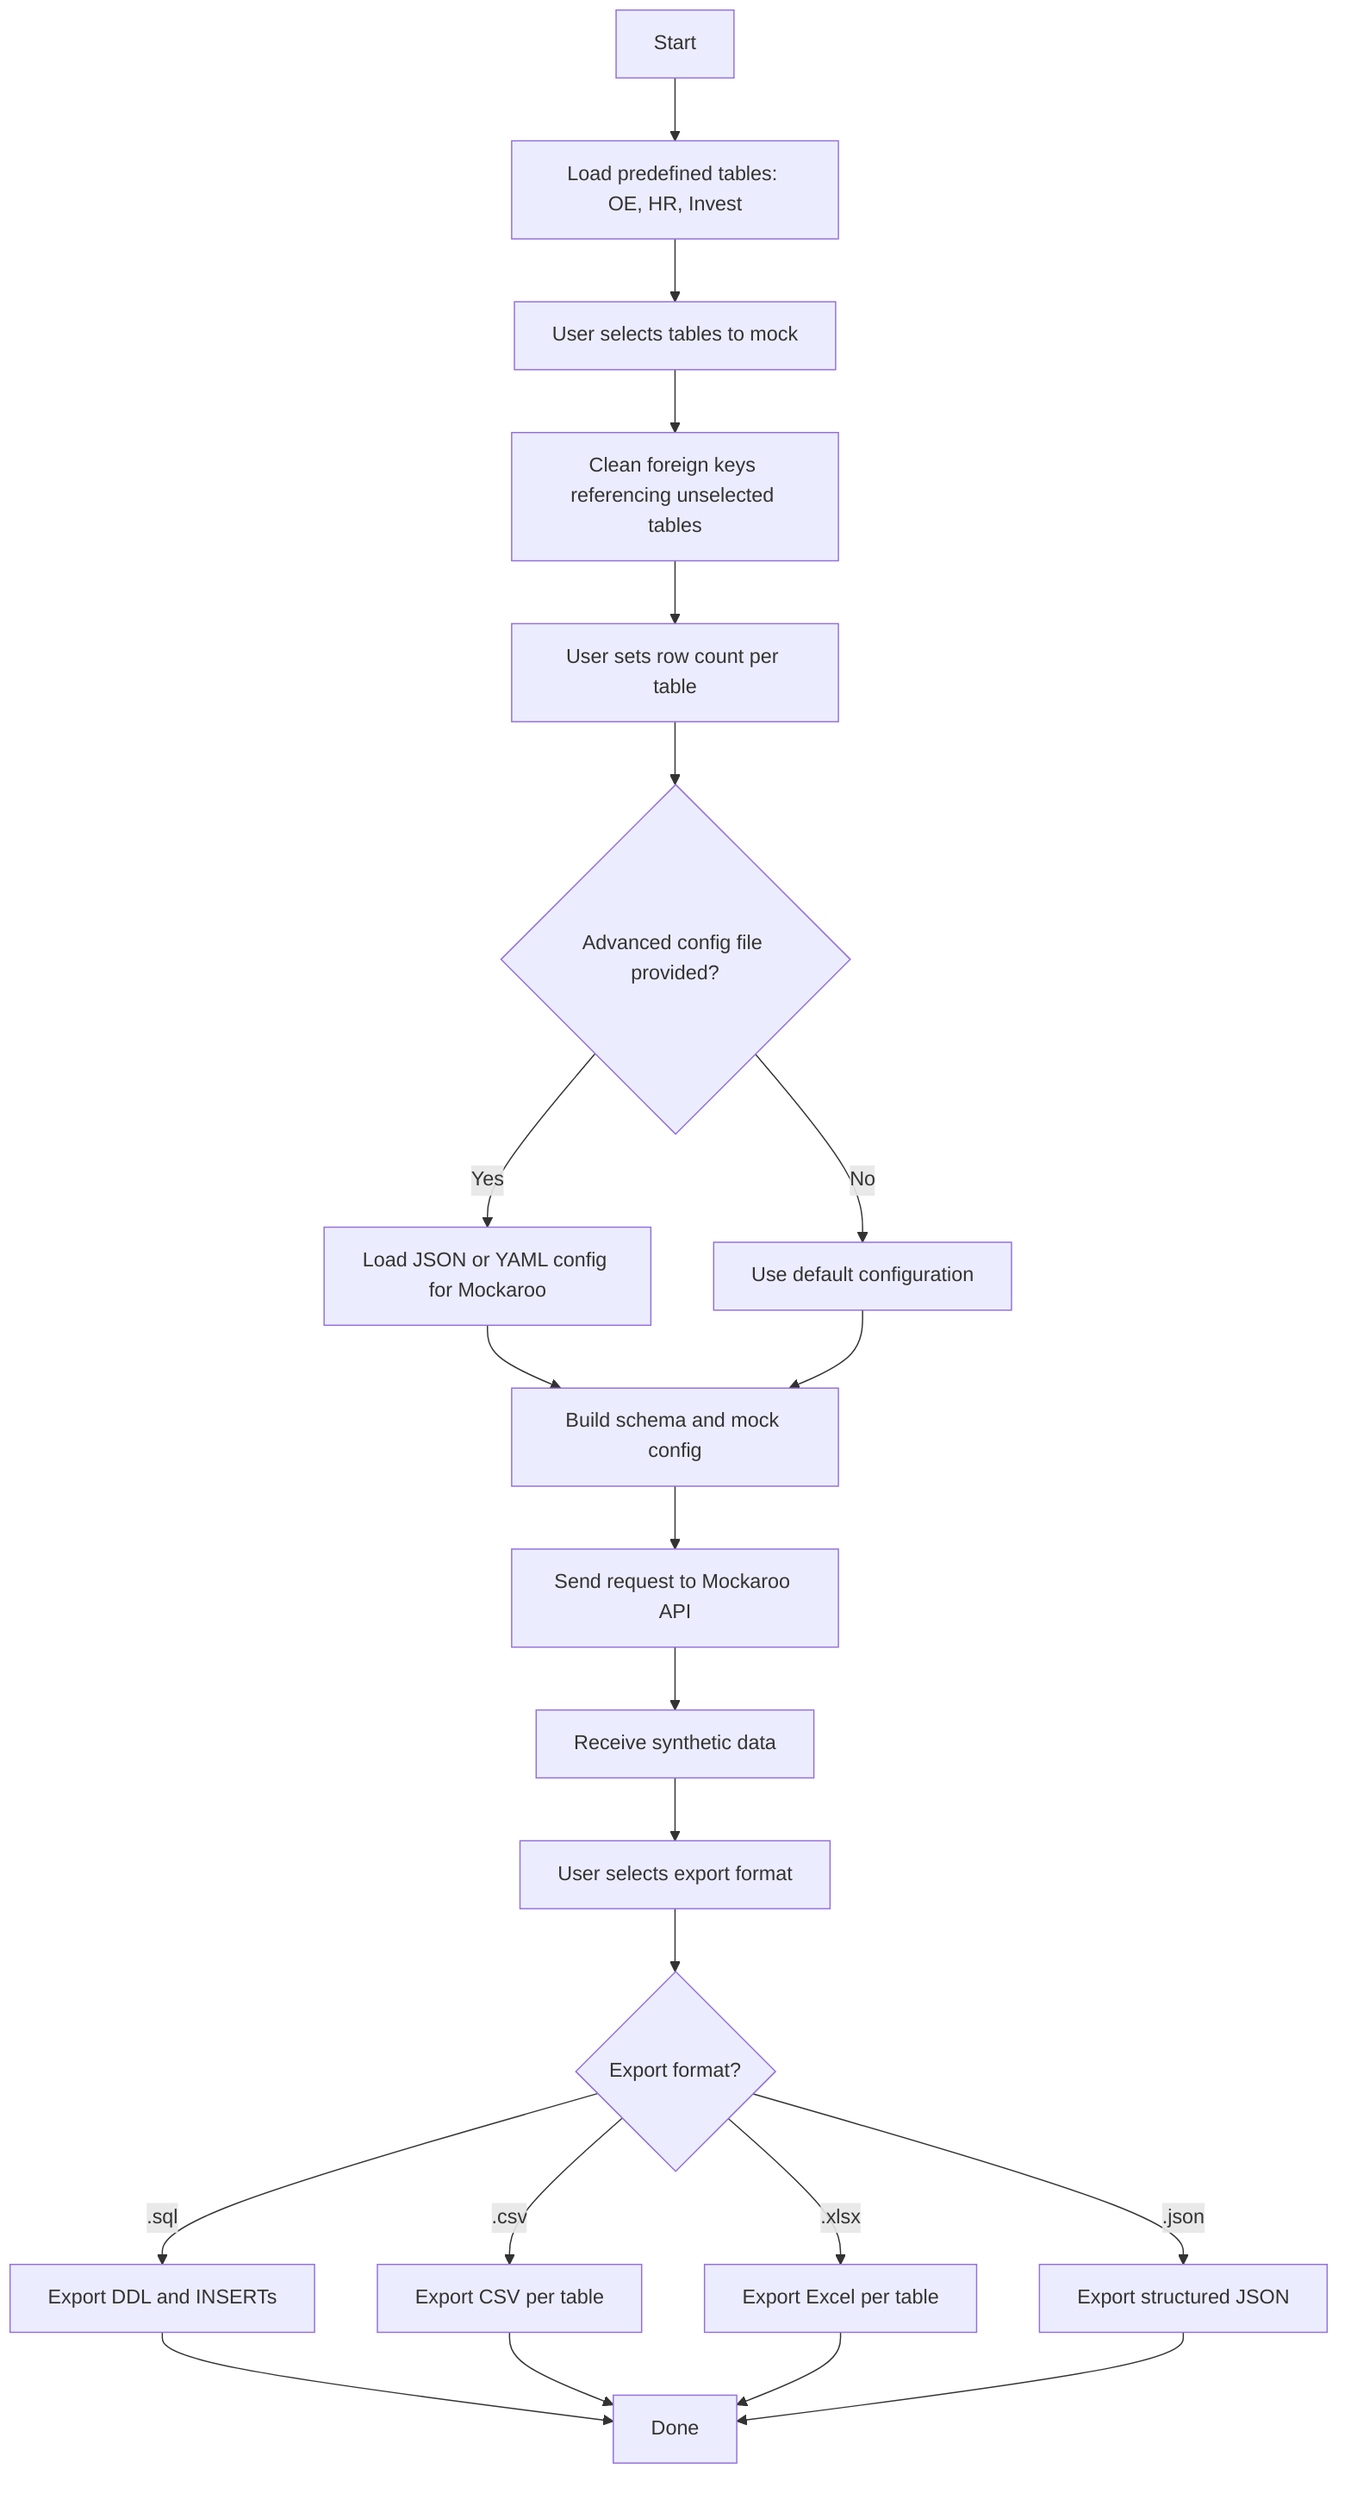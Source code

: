 flowchart TD
    A[Start] --> B[Load predefined tables: OE, HR, Invest]
    B --> C[User selects tables to mock]
    C --> D[Clean foreign keys referencing unselected tables]
    D --> E[User sets row count per table]
    E --> F{Advanced config file provided?}
    F -- Yes --> G[Load JSON or YAML config for Mockaroo]
    F -- No --> H[Use default configuration]
    G --> I[Build schema and mock config]
    H --> I
    I --> J[Send request to Mockaroo API]
    J --> K[Receive synthetic data]
    K --> L[User selects export format]
    L --> M{Export format?}

    M -- .sql --> N[Export DDL and INSERTs]
    M -- .csv --> O[Export CSV per table]
    M -- .xlsx --> P[Export Excel per table]
    M -- .json --> Q[Export structured JSON]

    N --> R[Done]
    O --> R
    P --> R
    Q --> R